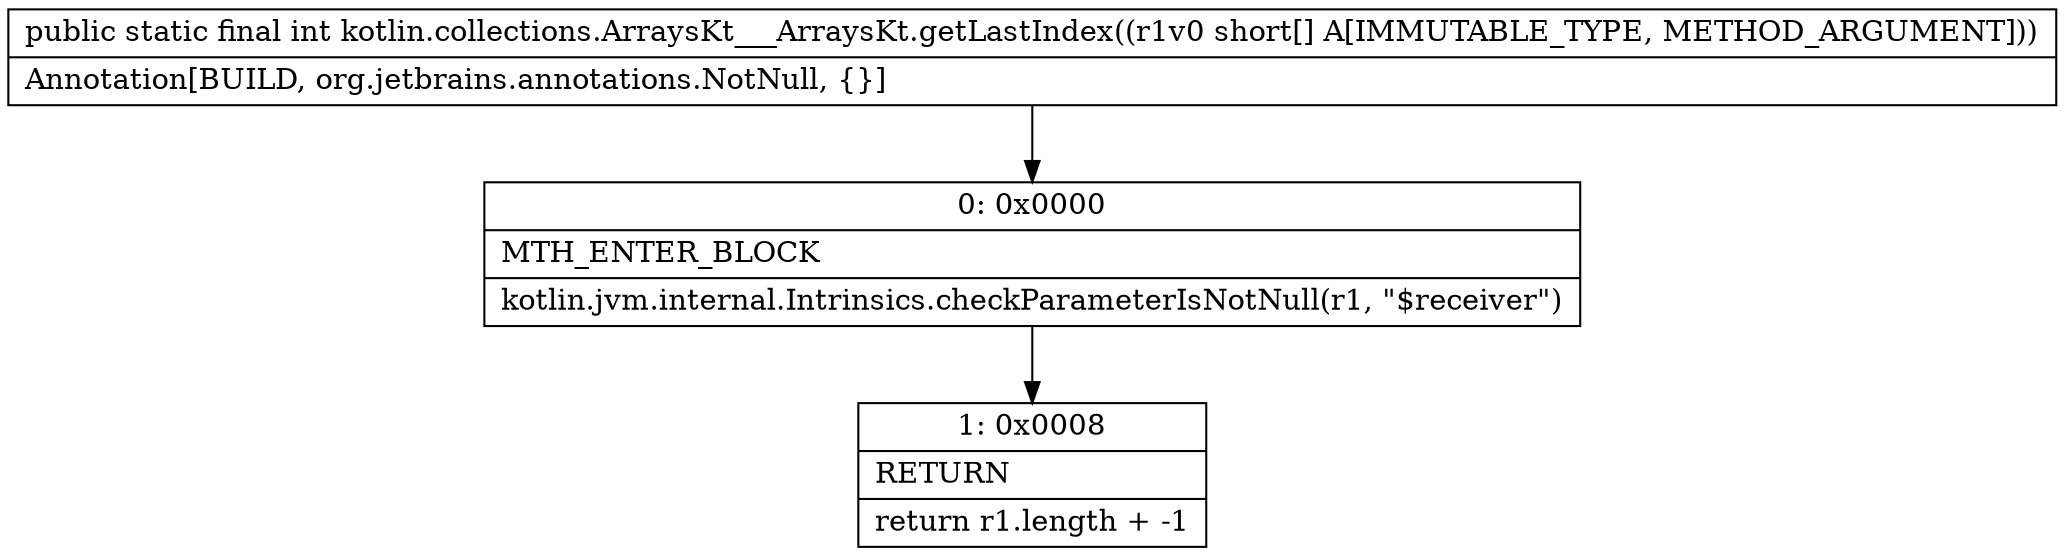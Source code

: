 digraph "CFG forkotlin.collections.ArraysKt___ArraysKt.getLastIndex([S)I" {
Node_0 [shape=record,label="{0\:\ 0x0000|MTH_ENTER_BLOCK\l|kotlin.jvm.internal.Intrinsics.checkParameterIsNotNull(r1, \"$receiver\")\l}"];
Node_1 [shape=record,label="{1\:\ 0x0008|RETURN\l|return r1.length + \-1\l}"];
MethodNode[shape=record,label="{public static final int kotlin.collections.ArraysKt___ArraysKt.getLastIndex((r1v0 short[] A[IMMUTABLE_TYPE, METHOD_ARGUMENT]))  | Annotation[BUILD, org.jetbrains.annotations.NotNull, \{\}]\l}"];
MethodNode -> Node_0;
Node_0 -> Node_1;
}

